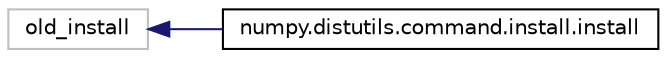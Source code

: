 digraph "Graphical Class Hierarchy"
{
 // LATEX_PDF_SIZE
  edge [fontname="Helvetica",fontsize="10",labelfontname="Helvetica",labelfontsize="10"];
  node [fontname="Helvetica",fontsize="10",shape=record];
  rankdir="LR";
  Node10078 [label="old_install",height=0.2,width=0.4,color="grey75", fillcolor="white", style="filled",tooltip=" "];
  Node10078 -> Node0 [dir="back",color="midnightblue",fontsize="10",style="solid",fontname="Helvetica"];
  Node0 [label="numpy.distutils.command.install.install",height=0.2,width=0.4,color="black", fillcolor="white", style="filled",URL="$classnumpy_1_1distutils_1_1command_1_1install_1_1install.html",tooltip=" "];
}

